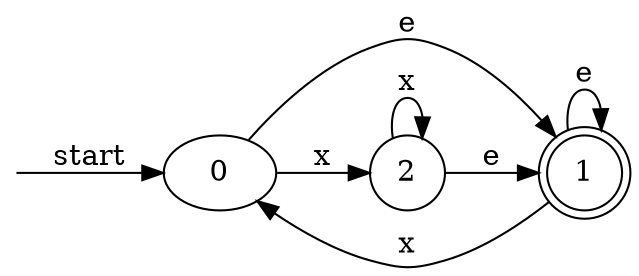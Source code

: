 digraph dfa {
    rankdir = LR;
    __start [style = invis, shape = point];
    __start -> "0" [ label = "start" ];
    node [shape = doublecircle]; "1"
    node [shape = circle];
    "1" -> "1" [ label = "e" ];
    "1" -> "0" [ label = "x" ];
    "2" -> "1" [ label = "e" ];
    "2" -> "2" [ label = "x" ];
    "0" -> "1" [ label = "e" ];
    "0" -> "2" [ label = "x" ];
}
